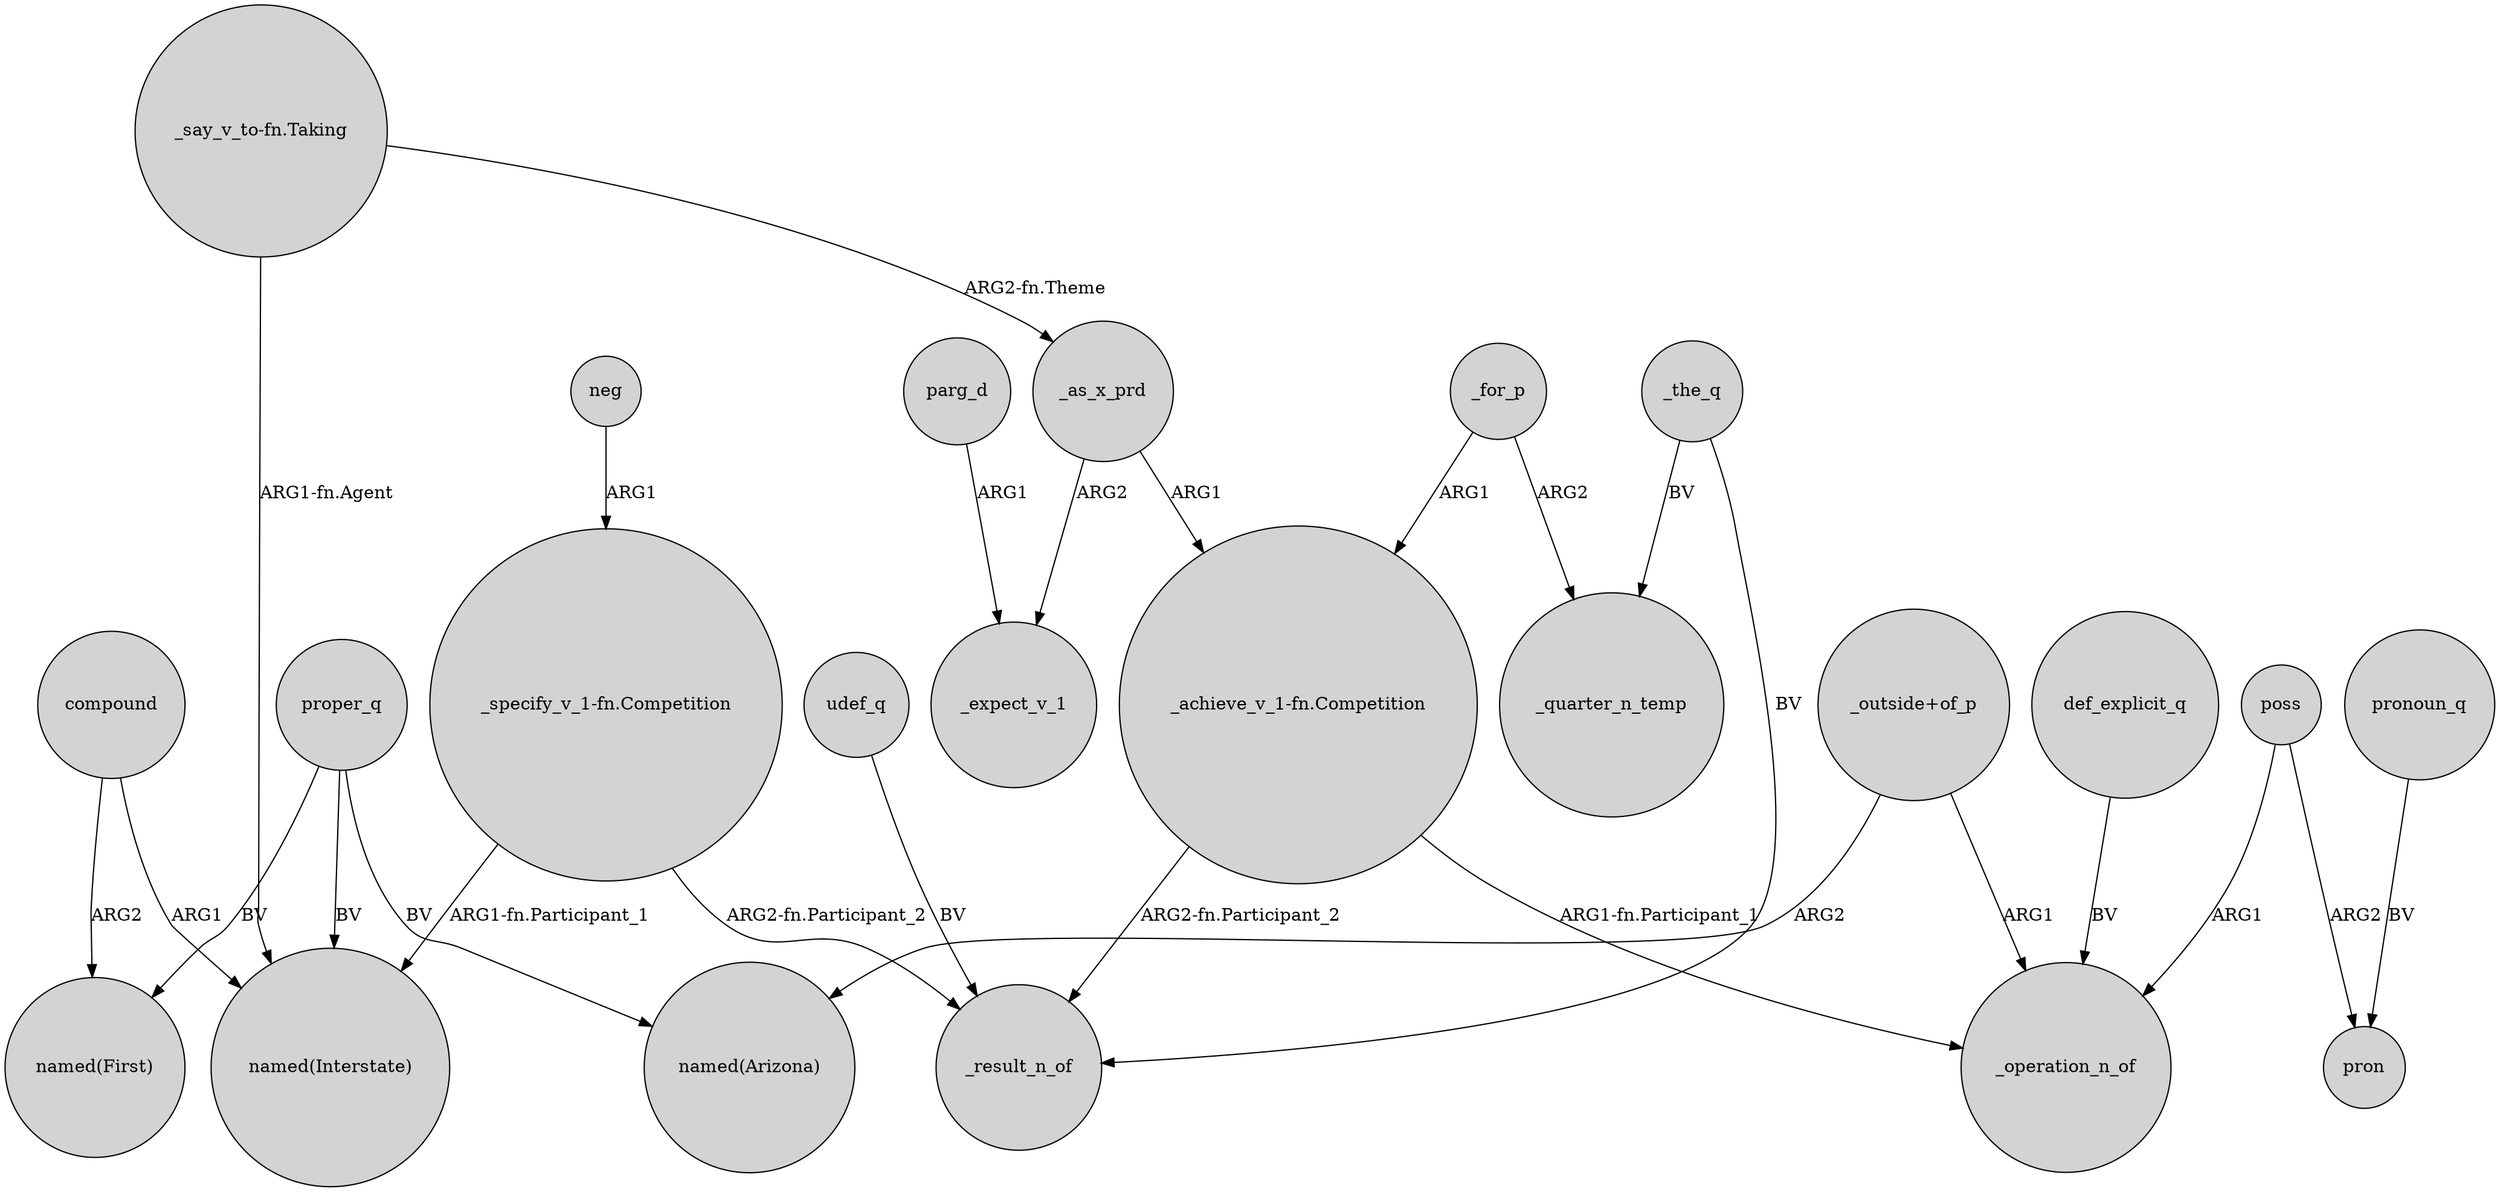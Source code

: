 digraph {
	node [shape=circle style=filled]
	proper_q -> "named(Interstate)" [label=BV]
	compound -> "named(Interstate)" [label=ARG1]
	proper_q -> "named(Arizona)" [label=BV]
	"_achieve_v_1-fn.Competition" -> _result_n_of [label="ARG2-fn.Participant_2"]
	"_say_v_to-fn.Taking" -> _as_x_prd [label="ARG2-fn.Theme"]
	_the_q -> _quarter_n_temp [label=BV]
	"_outside+of_p" -> "named(Arizona)" [label=ARG2]
	poss -> _operation_n_of [label=ARG1]
	proper_q -> "named(First)" [label=BV]
	"_specify_v_1-fn.Competition" -> "named(Interstate)" [label="ARG1-fn.Participant_1"]
	"_specify_v_1-fn.Competition" -> _result_n_of [label="ARG2-fn.Participant_2"]
	"_achieve_v_1-fn.Competition" -> _operation_n_of [label="ARG1-fn.Participant_1"]
	pronoun_q -> pron [label=BV]
	compound -> "named(First)" [label=ARG2]
	poss -> pron [label=ARG2]
	_as_x_prd -> "_achieve_v_1-fn.Competition" [label=ARG1]
	_for_p -> _quarter_n_temp [label=ARG2]
	parg_d -> _expect_v_1 [label=ARG1]
	_the_q -> _result_n_of [label=BV]
	"_outside+of_p" -> _operation_n_of [label=ARG1]
	neg -> "_specify_v_1-fn.Competition" [label=ARG1]
	_as_x_prd -> _expect_v_1 [label=ARG2]
	def_explicit_q -> _operation_n_of [label=BV]
	"_say_v_to-fn.Taking" -> "named(Interstate)" [label="ARG1-fn.Agent"]
	udef_q -> _result_n_of [label=BV]
	_for_p -> "_achieve_v_1-fn.Competition" [label=ARG1]
}
